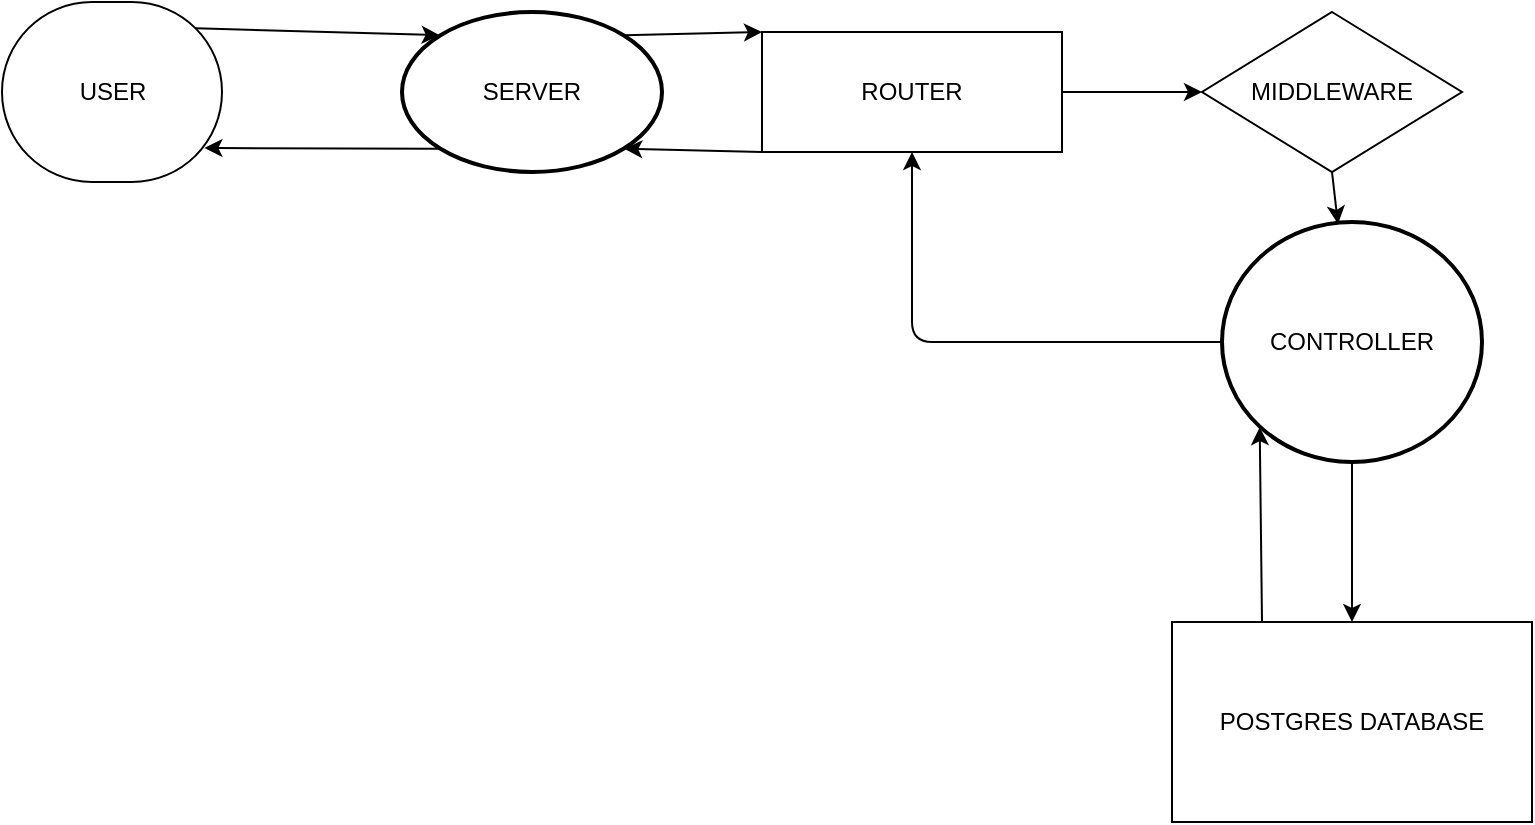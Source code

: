 <mxfile>
    <diagram id="CL3FMz4ykn1j0EJUE1wz" name="Page-1">
        <mxGraphModel dx="976" dy="388" grid="1" gridSize="10" guides="1" tooltips="1" connect="1" arrows="1" fold="1" page="1" pageScale="1" pageWidth="850" pageHeight="1100" math="0" shadow="0">
            <root>
                <mxCell id="0"/>
                <mxCell id="1" parent="0"/>
                <mxCell id="23" style="edgeStyle=none;html=1;exitX=0.855;exitY=0.145;exitDx=0;exitDy=0;exitPerimeter=0;entryX=0;entryY=0;entryDx=0;entryDy=0;" edge="1" parent="1" source="3" target="6">
                    <mxGeometry relative="1" as="geometry">
                        <mxPoint x="440" y="60" as="targetPoint"/>
                    </mxGeometry>
                </mxCell>
                <mxCell id="24" style="edgeStyle=none;html=1;exitX=0.145;exitY=0.855;exitDx=0;exitDy=0;exitPerimeter=0;entryX=0.92;entryY=0.811;entryDx=0;entryDy=0;entryPerimeter=0;" edge="1" parent="1" source="3" target="10">
                    <mxGeometry relative="1" as="geometry"/>
                </mxCell>
                <mxCell id="3" value="SERVER" style="strokeWidth=2;html=1;shape=mxgraph.flowchart.start_1;whiteSpace=wrap;" vertex="1" parent="1">
                    <mxGeometry x="250" y="55" width="130" height="80" as="geometry"/>
                </mxCell>
                <mxCell id="13" style="edgeStyle=none;html=1;exitX=1;exitY=0.5;exitDx=0;exitDy=0;entryX=0;entryY=0.5;entryDx=0;entryDy=0;" edge="1" parent="1" target="7">
                    <mxGeometry relative="1" as="geometry">
                        <mxPoint x="580" y="95" as="sourcePoint"/>
                    </mxGeometry>
                </mxCell>
                <mxCell id="26" style="edgeStyle=none;html=1;exitX=0;exitY=1;exitDx=0;exitDy=0;entryX=0.855;entryY=0.855;entryDx=0;entryDy=0;entryPerimeter=0;" edge="1" parent="1" source="6" target="3">
                    <mxGeometry relative="1" as="geometry"/>
                </mxCell>
                <mxCell id="6" value="ROUTER" style="whiteSpace=wrap;html=1;" vertex="1" parent="1">
                    <mxGeometry x="430" y="65" width="150" height="60" as="geometry"/>
                </mxCell>
                <mxCell id="14" style="edgeStyle=none;html=1;exitX=0.5;exitY=1;exitDx=0;exitDy=0;entryX=0.446;entryY=0.008;entryDx=0;entryDy=0;entryPerimeter=0;" edge="1" parent="1" source="7" target="8">
                    <mxGeometry relative="1" as="geometry"/>
                </mxCell>
                <mxCell id="7" value="MIDDLEWARE" style="rhombus;whiteSpace=wrap;html=1;" vertex="1" parent="1">
                    <mxGeometry x="650" y="55" width="130" height="80" as="geometry"/>
                </mxCell>
                <mxCell id="15" style="edgeStyle=none;html=1;entryX=0.5;entryY=0;entryDx=0;entryDy=0;" edge="1" parent="1" source="8" target="9">
                    <mxGeometry relative="1" as="geometry"/>
                </mxCell>
                <mxCell id="18" style="edgeStyle=none;html=1;entryX=0.5;entryY=1;entryDx=0;entryDy=0;" edge="1" parent="1" source="8" target="6">
                    <mxGeometry relative="1" as="geometry">
                        <mxPoint x="280" y="170" as="targetPoint"/>
                        <Array as="points">
                            <mxPoint x="505" y="220"/>
                        </Array>
                    </mxGeometry>
                </mxCell>
                <mxCell id="8" value="CONTROLLER" style="strokeWidth=2;html=1;shape=mxgraph.flowchart.start_1;whiteSpace=wrap;" vertex="1" parent="1">
                    <mxGeometry x="660" y="160" width="130" height="120" as="geometry"/>
                </mxCell>
                <mxCell id="17" style="edgeStyle=none;html=1;exitX=0.25;exitY=0;exitDx=0;exitDy=0;entryX=0.145;entryY=0.855;entryDx=0;entryDy=0;entryPerimeter=0;" edge="1" parent="1" source="9" target="8">
                    <mxGeometry relative="1" as="geometry">
                        <mxPoint x="680" y="290" as="targetPoint"/>
                    </mxGeometry>
                </mxCell>
                <mxCell id="9" value="POSTGRES DATABASE" style="whiteSpace=wrap;html=1;" vertex="1" parent="1">
                    <mxGeometry x="635" y="360" width="180" height="100" as="geometry"/>
                </mxCell>
                <mxCell id="11" style="edgeStyle=none;html=1;entryX=0.145;entryY=0.145;entryDx=0;entryDy=0;entryPerimeter=0;exitX=0;exitY=0;exitDx=96.815;exitDy=13.185;exitPerimeter=0;" edge="1" parent="1" source="10" target="3">
                    <mxGeometry relative="1" as="geometry"/>
                </mxCell>
                <mxCell id="10" value="USER" style="html=1;dashed=0;whitespace=wrap;shape=mxgraph.dfd.start" vertex="1" parent="1">
                    <mxGeometry x="50" y="50" width="110" height="90" as="geometry"/>
                </mxCell>
            </root>
        </mxGraphModel>
    </diagram>
</mxfile>